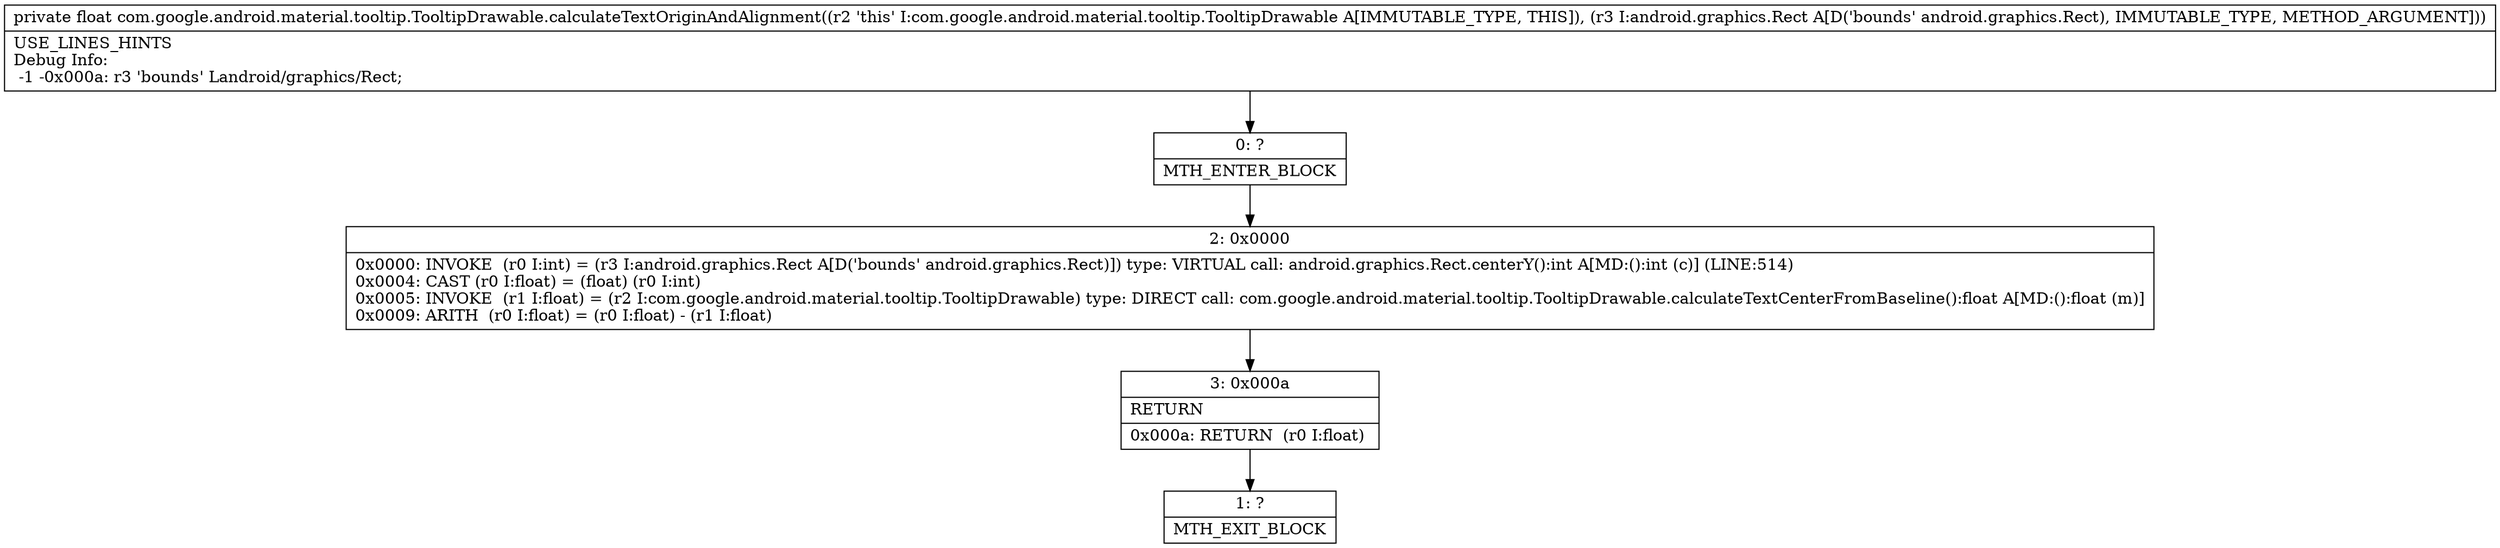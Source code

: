 digraph "CFG forcom.google.android.material.tooltip.TooltipDrawable.calculateTextOriginAndAlignment(Landroid\/graphics\/Rect;)F" {
Node_0 [shape=record,label="{0\:\ ?|MTH_ENTER_BLOCK\l}"];
Node_2 [shape=record,label="{2\:\ 0x0000|0x0000: INVOKE  (r0 I:int) = (r3 I:android.graphics.Rect A[D('bounds' android.graphics.Rect)]) type: VIRTUAL call: android.graphics.Rect.centerY():int A[MD:():int (c)] (LINE:514)\l0x0004: CAST (r0 I:float) = (float) (r0 I:int) \l0x0005: INVOKE  (r1 I:float) = (r2 I:com.google.android.material.tooltip.TooltipDrawable) type: DIRECT call: com.google.android.material.tooltip.TooltipDrawable.calculateTextCenterFromBaseline():float A[MD:():float (m)]\l0x0009: ARITH  (r0 I:float) = (r0 I:float) \- (r1 I:float) \l}"];
Node_3 [shape=record,label="{3\:\ 0x000a|RETURN\l|0x000a: RETURN  (r0 I:float) \l}"];
Node_1 [shape=record,label="{1\:\ ?|MTH_EXIT_BLOCK\l}"];
MethodNode[shape=record,label="{private float com.google.android.material.tooltip.TooltipDrawable.calculateTextOriginAndAlignment((r2 'this' I:com.google.android.material.tooltip.TooltipDrawable A[IMMUTABLE_TYPE, THIS]), (r3 I:android.graphics.Rect A[D('bounds' android.graphics.Rect), IMMUTABLE_TYPE, METHOD_ARGUMENT]))  | USE_LINES_HINTS\lDebug Info:\l  \-1 \-0x000a: r3 'bounds' Landroid\/graphics\/Rect;\l}"];
MethodNode -> Node_0;Node_0 -> Node_2;
Node_2 -> Node_3;
Node_3 -> Node_1;
}

